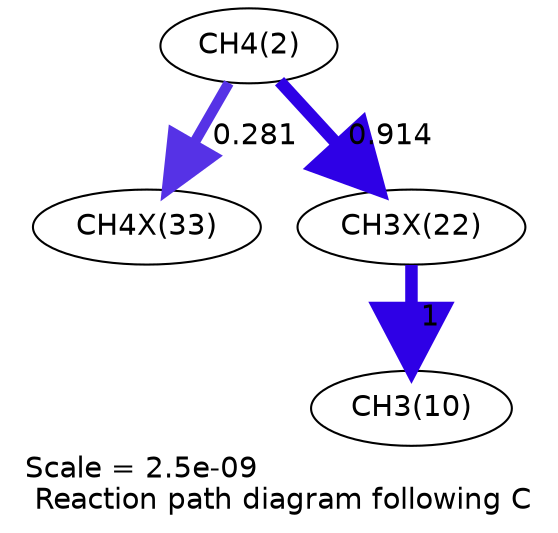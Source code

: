 digraph reaction_paths {
center=1;
s4 -> s51[fontname="Helvetica", penwidth=5.04, arrowsize=2.52, color="0.7, 0.781, 0.9"
, label=" 0.281"];
s4 -> s46[fontname="Helvetica", penwidth=5.93, arrowsize=2.97, color="0.7, 1.41, 0.9"
, label=" 0.914"];
s46 -> s12[fontname="Helvetica", penwidth=6, arrowsize=3, color="0.7, 1.5, 0.9"
, label=" 1"];
s4 [ fontname="Helvetica", label="CH4(2)"];
s12 [ fontname="Helvetica", label="CH3(10)"];
s46 [ fontname="Helvetica", label="CH3X(22)"];
s51 [ fontname="Helvetica", label="CH4X(33)"];
 label = "Scale = 2.5e-09\l Reaction path diagram following C";
 fontname = "Helvetica";
}
